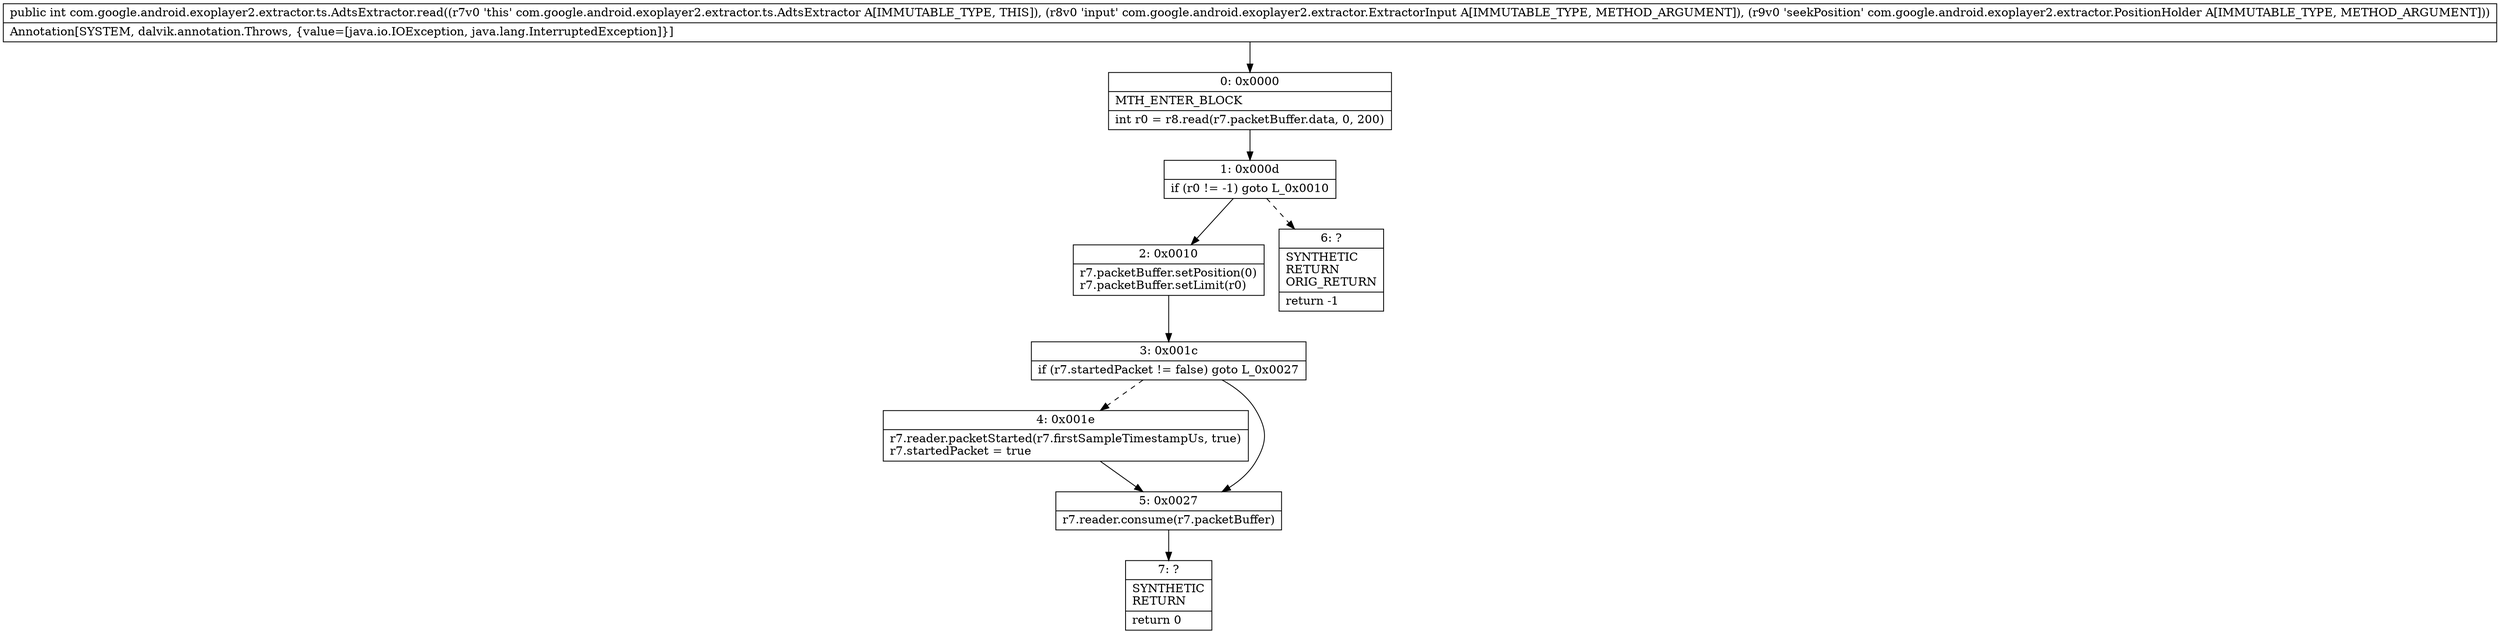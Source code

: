 digraph "CFG forcom.google.android.exoplayer2.extractor.ts.AdtsExtractor.read(Lcom\/google\/android\/exoplayer2\/extractor\/ExtractorInput;Lcom\/google\/android\/exoplayer2\/extractor\/PositionHolder;)I" {
Node_0 [shape=record,label="{0\:\ 0x0000|MTH_ENTER_BLOCK\l|int r0 = r8.read(r7.packetBuffer.data, 0, 200)\l}"];
Node_1 [shape=record,label="{1\:\ 0x000d|if (r0 != \-1) goto L_0x0010\l}"];
Node_2 [shape=record,label="{2\:\ 0x0010|r7.packetBuffer.setPosition(0)\lr7.packetBuffer.setLimit(r0)\l}"];
Node_3 [shape=record,label="{3\:\ 0x001c|if (r7.startedPacket != false) goto L_0x0027\l}"];
Node_4 [shape=record,label="{4\:\ 0x001e|r7.reader.packetStarted(r7.firstSampleTimestampUs, true)\lr7.startedPacket = true\l}"];
Node_5 [shape=record,label="{5\:\ 0x0027|r7.reader.consume(r7.packetBuffer)\l}"];
Node_6 [shape=record,label="{6\:\ ?|SYNTHETIC\lRETURN\lORIG_RETURN\l|return \-1\l}"];
Node_7 [shape=record,label="{7\:\ ?|SYNTHETIC\lRETURN\l|return 0\l}"];
MethodNode[shape=record,label="{public int com.google.android.exoplayer2.extractor.ts.AdtsExtractor.read((r7v0 'this' com.google.android.exoplayer2.extractor.ts.AdtsExtractor A[IMMUTABLE_TYPE, THIS]), (r8v0 'input' com.google.android.exoplayer2.extractor.ExtractorInput A[IMMUTABLE_TYPE, METHOD_ARGUMENT]), (r9v0 'seekPosition' com.google.android.exoplayer2.extractor.PositionHolder A[IMMUTABLE_TYPE, METHOD_ARGUMENT]))  | Annotation[SYSTEM, dalvik.annotation.Throws, \{value=[java.io.IOException, java.lang.InterruptedException]\}]\l}"];
MethodNode -> Node_0;
Node_0 -> Node_1;
Node_1 -> Node_2;
Node_1 -> Node_6[style=dashed];
Node_2 -> Node_3;
Node_3 -> Node_4[style=dashed];
Node_3 -> Node_5;
Node_4 -> Node_5;
Node_5 -> Node_7;
}

